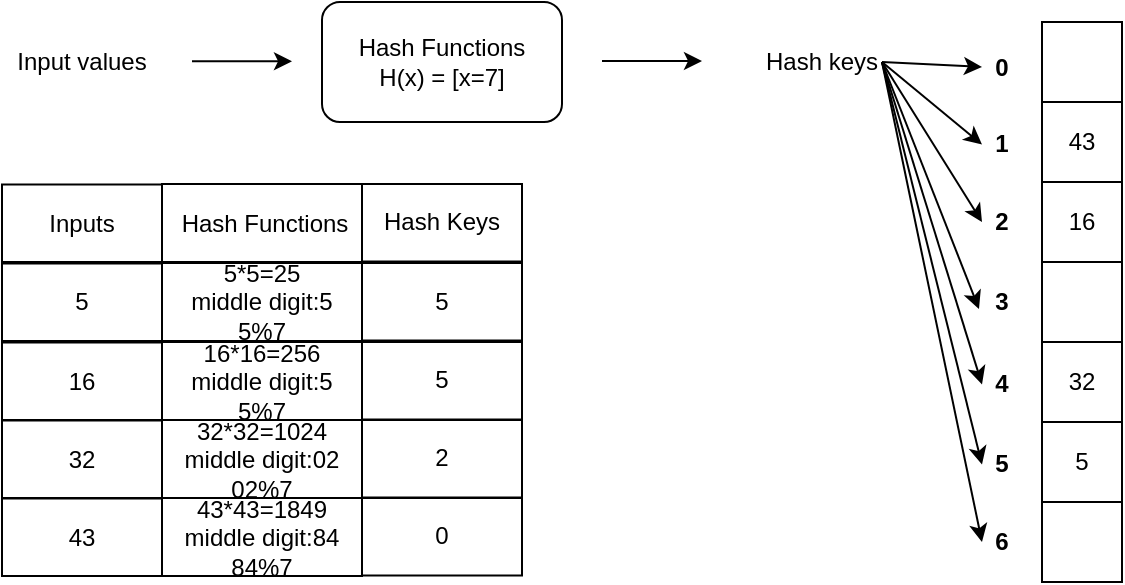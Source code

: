 <mxfile version="25.0.3">
  <diagram name="Page-1" id="DyVwAyVuKVZPGUbfqRk0">
    <mxGraphModel dx="981" dy="566" grid="0" gridSize="10" guides="1" tooltips="1" connect="1" arrows="1" fold="1" page="1" pageScale="1" pageWidth="5000" pageHeight="5000" math="0" shadow="0">
      <root>
        <mxCell id="0" />
        <mxCell id="1" parent="0" />
        <mxCell id="DFw60C3c5GzHeOKdQTCG-1" value="Input values" style="text;html=1;align=center;verticalAlign=middle;whiteSpace=wrap;rounded=0;" vertex="1" parent="1">
          <mxGeometry x="280" y="160" width="80" height="40" as="geometry" />
        </mxCell>
        <mxCell id="DFw60C3c5GzHeOKdQTCG-3" value="" style="endArrow=classic;html=1;rounded=0;" edge="1" parent="1">
          <mxGeometry width="50" height="50" relative="1" as="geometry">
            <mxPoint x="375" y="179.66" as="sourcePoint" />
            <mxPoint x="425" y="179.66" as="targetPoint" />
          </mxGeometry>
        </mxCell>
        <mxCell id="DFw60C3c5GzHeOKdQTCG-5" value="Hash Functions&lt;div&gt;H(x) = [x=7]&lt;/div&gt;" style="rounded=1;whiteSpace=wrap;html=1;" vertex="1" parent="1">
          <mxGeometry x="440" y="150" width="120" height="60" as="geometry" />
        </mxCell>
        <mxCell id="DFw60C3c5GzHeOKdQTCG-6" value="" style="endArrow=classic;html=1;rounded=0;" edge="1" parent="1">
          <mxGeometry width="50" height="50" relative="1" as="geometry">
            <mxPoint x="580" y="179.5" as="sourcePoint" />
            <mxPoint x="630" y="179.5" as="targetPoint" />
          </mxGeometry>
        </mxCell>
        <mxCell id="DFw60C3c5GzHeOKdQTCG-7" value="Hash keys" style="text;html=1;align=center;verticalAlign=middle;whiteSpace=wrap;rounded=0;" vertex="1" parent="1">
          <mxGeometry x="650" y="160" width="80" height="40" as="geometry" />
        </mxCell>
        <mxCell id="DFw60C3c5GzHeOKdQTCG-8" value="" style="whiteSpace=wrap;html=1;aspect=fixed;" vertex="1" parent="1">
          <mxGeometry x="800" y="160" width="40" height="40" as="geometry" />
        </mxCell>
        <mxCell id="DFw60C3c5GzHeOKdQTCG-9" value="43" style="whiteSpace=wrap;html=1;aspect=fixed;" vertex="1" parent="1">
          <mxGeometry x="800" y="200" width="40" height="40" as="geometry" />
        </mxCell>
        <mxCell id="DFw60C3c5GzHeOKdQTCG-10" value="16" style="whiteSpace=wrap;html=1;aspect=fixed;" vertex="1" parent="1">
          <mxGeometry x="800" y="240" width="40" height="40" as="geometry" />
        </mxCell>
        <mxCell id="DFw60C3c5GzHeOKdQTCG-11" value="" style="whiteSpace=wrap;html=1;aspect=fixed;" vertex="1" parent="1">
          <mxGeometry x="800" y="280" width="40" height="40" as="geometry" />
        </mxCell>
        <mxCell id="DFw60C3c5GzHeOKdQTCG-12" value="32" style="whiteSpace=wrap;html=1;aspect=fixed;" vertex="1" parent="1">
          <mxGeometry x="800" y="320" width="40" height="40" as="geometry" />
        </mxCell>
        <mxCell id="DFw60C3c5GzHeOKdQTCG-13" value="5" style="whiteSpace=wrap;html=1;aspect=fixed;" vertex="1" parent="1">
          <mxGeometry x="800" y="360" width="40" height="40" as="geometry" />
        </mxCell>
        <mxCell id="DFw60C3c5GzHeOKdQTCG-14" value="" style="whiteSpace=wrap;html=1;aspect=fixed;" vertex="1" parent="1">
          <mxGeometry x="800" y="400" width="40" height="40" as="geometry" />
        </mxCell>
        <mxCell id="DFw60C3c5GzHeOKdQTCG-15" value="&lt;b&gt;0&lt;/b&gt;" style="text;html=1;align=center;verticalAlign=middle;whiteSpace=wrap;rounded=0;" vertex="1" parent="1">
          <mxGeometry x="770" y="165" width="20" height="35" as="geometry" />
        </mxCell>
        <mxCell id="DFw60C3c5GzHeOKdQTCG-16" value="&lt;b&gt;1&lt;/b&gt;" style="text;html=1;align=center;verticalAlign=middle;whiteSpace=wrap;rounded=0;" vertex="1" parent="1">
          <mxGeometry x="770" y="202.5" width="20" height="37.5" as="geometry" />
        </mxCell>
        <mxCell id="DFw60C3c5GzHeOKdQTCG-17" value="&lt;b&gt;2&lt;/b&gt;" style="text;html=1;align=center;verticalAlign=middle;whiteSpace=wrap;rounded=0;" vertex="1" parent="1">
          <mxGeometry x="770" y="241.25" width="20" height="37.5" as="geometry" />
        </mxCell>
        <mxCell id="DFw60C3c5GzHeOKdQTCG-18" value="&lt;b&gt;3&lt;/b&gt;" style="text;html=1;align=center;verticalAlign=middle;whiteSpace=wrap;rounded=0;" vertex="1" parent="1">
          <mxGeometry x="770" y="281.25" width="20" height="37.5" as="geometry" />
        </mxCell>
        <mxCell id="DFw60C3c5GzHeOKdQTCG-19" value="&lt;b&gt;4&lt;/b&gt;" style="text;html=1;align=center;verticalAlign=middle;whiteSpace=wrap;rounded=0;" vertex="1" parent="1">
          <mxGeometry x="770" y="322.5" width="20" height="37.5" as="geometry" />
        </mxCell>
        <mxCell id="DFw60C3c5GzHeOKdQTCG-20" value="&lt;b&gt;5&lt;/b&gt;" style="text;html=1;align=center;verticalAlign=middle;whiteSpace=wrap;rounded=0;" vertex="1" parent="1">
          <mxGeometry x="770" y="362.5" width="20" height="37.5" as="geometry" />
        </mxCell>
        <mxCell id="DFw60C3c5GzHeOKdQTCG-21" value="&lt;b&gt;6&lt;/b&gt;" style="text;html=1;align=center;verticalAlign=middle;whiteSpace=wrap;rounded=0;" vertex="1" parent="1">
          <mxGeometry x="770" y="401.25" width="20" height="37.5" as="geometry" />
        </mxCell>
        <mxCell id="DFw60C3c5GzHeOKdQTCG-22" value="" style="endArrow=classic;html=1;rounded=0;entryX=0;entryY=0.5;entryDx=0;entryDy=0;" edge="1" parent="1" target="DFw60C3c5GzHeOKdQTCG-15">
          <mxGeometry width="50" height="50" relative="1" as="geometry">
            <mxPoint x="720" y="180" as="sourcePoint" />
            <mxPoint x="770" y="130" as="targetPoint" />
          </mxGeometry>
        </mxCell>
        <mxCell id="DFw60C3c5GzHeOKdQTCG-23" value="" style="endArrow=classic;html=1;rounded=0;entryX=0;entryY=0.5;entryDx=0;entryDy=0;" edge="1" parent="1" target="DFw60C3c5GzHeOKdQTCG-16">
          <mxGeometry width="50" height="50" relative="1" as="geometry">
            <mxPoint x="720" y="180" as="sourcePoint" />
            <mxPoint x="760" y="220" as="targetPoint" />
          </mxGeometry>
        </mxCell>
        <mxCell id="DFw60C3c5GzHeOKdQTCG-24" value="" style="endArrow=classic;html=1;rounded=0;entryX=0;entryY=0.5;entryDx=0;entryDy=0;" edge="1" parent="1" target="DFw60C3c5GzHeOKdQTCG-17">
          <mxGeometry width="50" height="50" relative="1" as="geometry">
            <mxPoint x="720" y="180" as="sourcePoint" />
            <mxPoint x="770" y="130" as="targetPoint" />
          </mxGeometry>
        </mxCell>
        <mxCell id="DFw60C3c5GzHeOKdQTCG-25" value="" style="endArrow=classic;html=1;rounded=0;entryX=-0.075;entryY=0.593;entryDx=0;entryDy=0;entryPerimeter=0;" edge="1" parent="1" target="DFw60C3c5GzHeOKdQTCG-18">
          <mxGeometry width="50" height="50" relative="1" as="geometry">
            <mxPoint x="720" y="180" as="sourcePoint" />
            <mxPoint x="770" y="130" as="targetPoint" />
          </mxGeometry>
        </mxCell>
        <mxCell id="DFw60C3c5GzHeOKdQTCG-26" value="" style="endArrow=classic;html=1;rounded=0;entryX=0;entryY=0.5;entryDx=0;entryDy=0;" edge="1" parent="1" target="DFw60C3c5GzHeOKdQTCG-19">
          <mxGeometry width="50" height="50" relative="1" as="geometry">
            <mxPoint x="720" y="180" as="sourcePoint" />
            <mxPoint x="770" y="130" as="targetPoint" />
          </mxGeometry>
        </mxCell>
        <mxCell id="DFw60C3c5GzHeOKdQTCG-27" value="" style="endArrow=classic;html=1;rounded=0;entryX=0;entryY=0.5;entryDx=0;entryDy=0;" edge="1" parent="1" target="DFw60C3c5GzHeOKdQTCG-20">
          <mxGeometry width="50" height="50" relative="1" as="geometry">
            <mxPoint x="720" y="180" as="sourcePoint" />
            <mxPoint x="770" y="130" as="targetPoint" />
          </mxGeometry>
        </mxCell>
        <mxCell id="DFw60C3c5GzHeOKdQTCG-28" value="" style="endArrow=classic;html=1;rounded=0;entryX=0;entryY=0.5;entryDx=0;entryDy=0;" edge="1" parent="1" target="DFw60C3c5GzHeOKdQTCG-21">
          <mxGeometry width="50" height="50" relative="1" as="geometry">
            <mxPoint x="720" y="180" as="sourcePoint" />
            <mxPoint x="770" y="130" as="targetPoint" />
          </mxGeometry>
        </mxCell>
        <mxCell id="DFw60C3c5GzHeOKdQTCG-29" value="Inputs" style="rounded=0;whiteSpace=wrap;html=1;" vertex="1" parent="1">
          <mxGeometry x="280" y="241.25" width="80" height="38.75" as="geometry" />
        </mxCell>
        <mxCell id="DFw60C3c5GzHeOKdQTCG-30" value="Hash Functions" style="rounded=0;whiteSpace=wrap;html=1;" vertex="1" parent="1">
          <mxGeometry x="360" y="241" width="103" height="39" as="geometry" />
        </mxCell>
        <mxCell id="DFw60C3c5GzHeOKdQTCG-31" value="Hash Keys" style="rounded=0;whiteSpace=wrap;html=1;" vertex="1" parent="1">
          <mxGeometry x="460" y="241" width="80" height="38.75" as="geometry" />
        </mxCell>
        <mxCell id="DFw60C3c5GzHeOKdQTCG-32" value="5" style="rounded=0;whiteSpace=wrap;html=1;" vertex="1" parent="1">
          <mxGeometry x="280" y="280.75" width="80" height="38.75" as="geometry" />
        </mxCell>
        <mxCell id="DFw60C3c5GzHeOKdQTCG-33" value="5*5=25&lt;div&gt;middle digit:5&lt;/div&gt;&lt;div&gt;5%7&lt;/div&gt;" style="rounded=0;whiteSpace=wrap;html=1;" vertex="1" parent="1">
          <mxGeometry x="360" y="280.5" width="100" height="39" as="geometry" />
        </mxCell>
        <mxCell id="DFw60C3c5GzHeOKdQTCG-34" value="5" style="rounded=0;whiteSpace=wrap;html=1;" vertex="1" parent="1">
          <mxGeometry x="460" y="280.5" width="80" height="38.75" as="geometry" />
        </mxCell>
        <mxCell id="DFw60C3c5GzHeOKdQTCG-38" value="16" style="rounded=0;whiteSpace=wrap;html=1;" vertex="1" parent="1">
          <mxGeometry x="280" y="320.25" width="80" height="38.75" as="geometry" />
        </mxCell>
        <mxCell id="DFw60C3c5GzHeOKdQTCG-39" value="16*16=256&lt;div&gt;middle digit:5&lt;/div&gt;&lt;div&gt;5%7&lt;/div&gt;" style="rounded=0;whiteSpace=wrap;html=1;" vertex="1" parent="1">
          <mxGeometry x="360" y="320" width="100" height="39" as="geometry" />
        </mxCell>
        <mxCell id="DFw60C3c5GzHeOKdQTCG-40" value="5" style="rounded=0;whiteSpace=wrap;html=1;" vertex="1" parent="1">
          <mxGeometry x="460" y="320" width="80" height="38.75" as="geometry" />
        </mxCell>
        <mxCell id="DFw60C3c5GzHeOKdQTCG-41" value="32" style="rounded=0;whiteSpace=wrap;html=1;" vertex="1" parent="1">
          <mxGeometry x="280" y="359.25" width="80" height="38.75" as="geometry" />
        </mxCell>
        <mxCell id="DFw60C3c5GzHeOKdQTCG-42" value="32*32=1024&lt;div&gt;middle digit:02&lt;/div&gt;&lt;div&gt;02%7&lt;/div&gt;" style="rounded=0;whiteSpace=wrap;html=1;" vertex="1" parent="1">
          <mxGeometry x="360" y="359" width="100" height="39" as="geometry" />
        </mxCell>
        <mxCell id="DFw60C3c5GzHeOKdQTCG-43" value="2" style="rounded=0;whiteSpace=wrap;html=1;" vertex="1" parent="1">
          <mxGeometry x="460" y="359" width="80" height="38.75" as="geometry" />
        </mxCell>
        <mxCell id="DFw60C3c5GzHeOKdQTCG-44" value="43" style="rounded=0;whiteSpace=wrap;html=1;" vertex="1" parent="1">
          <mxGeometry x="280" y="398.25" width="80" height="38.75" as="geometry" />
        </mxCell>
        <mxCell id="DFw60C3c5GzHeOKdQTCG-45" value="43*43=1849&lt;div&gt;middle digit:84&lt;/div&gt;&lt;div&gt;84%7&lt;/div&gt;" style="rounded=0;whiteSpace=wrap;html=1;" vertex="1" parent="1">
          <mxGeometry x="360" y="398" width="100" height="39" as="geometry" />
        </mxCell>
        <mxCell id="DFw60C3c5GzHeOKdQTCG-46" value="0" style="rounded=0;whiteSpace=wrap;html=1;" vertex="1" parent="1">
          <mxGeometry x="460" y="398" width="80" height="38.75" as="geometry" />
        </mxCell>
      </root>
    </mxGraphModel>
  </diagram>
</mxfile>
